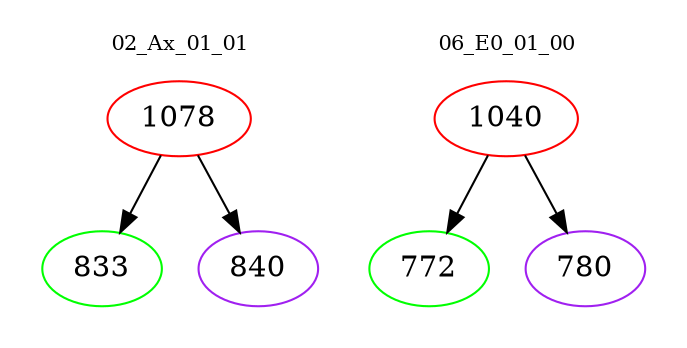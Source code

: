 digraph{
subgraph cluster_0 {
color = white
label = "02_Ax_01_01";
fontsize=10;
T0_1078 [label="1078", color="red"]
T0_1078 -> T0_833 [color="black"]
T0_833 [label="833", color="green"]
T0_1078 -> T0_840 [color="black"]
T0_840 [label="840", color="purple"]
}
subgraph cluster_1 {
color = white
label = "06_E0_01_00";
fontsize=10;
T1_1040 [label="1040", color="red"]
T1_1040 -> T1_772 [color="black"]
T1_772 [label="772", color="green"]
T1_1040 -> T1_780 [color="black"]
T1_780 [label="780", color="purple"]
}
}
